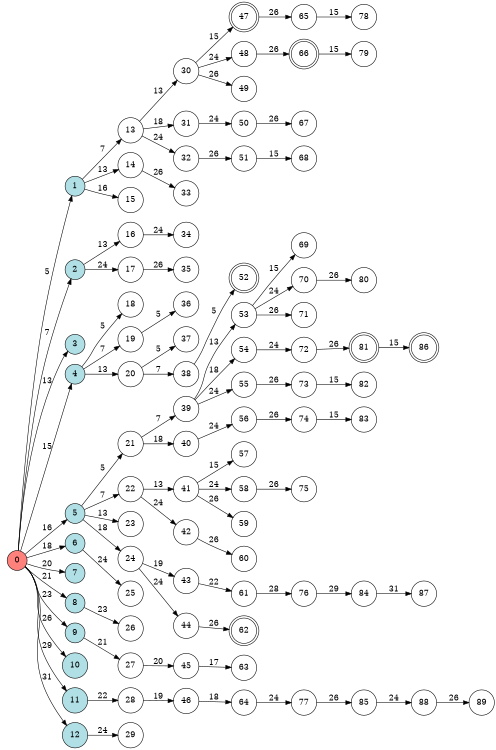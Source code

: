 digraph APTA {
__start0 [label="" shape="none"];

rankdir=LR;
size="8,5";

s0 [style="filled", color="black", fillcolor="#ff817b" shape="circle", label="0"];
s1 [style="filled", color="black", fillcolor="powderblue" shape="circle", label="1"];
s2 [style="filled", color="black", fillcolor="powderblue" shape="circle", label="2"];
s3 [style="filled", color="black", fillcolor="powderblue" shape="circle", label="3"];
s4 [style="filled", color="black", fillcolor="powderblue" shape="circle", label="4"];
s5 [style="filled", color="black", fillcolor="powderblue" shape="circle", label="5"];
s6 [style="filled", color="black", fillcolor="powderblue" shape="circle", label="6"];
s7 [style="filled", color="black", fillcolor="powderblue" shape="circle", label="7"];
s8 [style="filled", color="black", fillcolor="powderblue" shape="circle", label="8"];
s9 [style="filled", color="black", fillcolor="powderblue" shape="circle", label="9"];
s10 [style="filled", color="black", fillcolor="powderblue" shape="circle", label="10"];
s11 [style="filled", color="black", fillcolor="powderblue" shape="circle", label="11"];
s12 [style="filled", color="black", fillcolor="powderblue" shape="circle", label="12"];
s13 [style="filled", color="black", fillcolor="white" shape="circle", label="13"];
s14 [style="filled", color="black", fillcolor="white" shape="circle", label="14"];
s15 [style="filled", color="black", fillcolor="white" shape="circle", label="15"];
s16 [style="filled", color="black", fillcolor="white" shape="circle", label="16"];
s17 [style="filled", color="black", fillcolor="white" shape="circle", label="17"];
s18 [style="filled", color="black", fillcolor="white" shape="circle", label="18"];
s19 [style="filled", color="black", fillcolor="white" shape="circle", label="19"];
s20 [style="filled", color="black", fillcolor="white" shape="circle", label="20"];
s21 [style="filled", color="black", fillcolor="white" shape="circle", label="21"];
s22 [style="filled", color="black", fillcolor="white" shape="circle", label="22"];
s23 [style="filled", color="black", fillcolor="white" shape="circle", label="23"];
s24 [style="filled", color="black", fillcolor="white" shape="circle", label="24"];
s25 [style="filled", color="black", fillcolor="white" shape="circle", label="25"];
s26 [style="filled", color="black", fillcolor="white" shape="circle", label="26"];
s27 [style="filled", color="black", fillcolor="white" shape="circle", label="27"];
s28 [style="filled", color="black", fillcolor="white" shape="circle", label="28"];
s29 [style="filled", color="black", fillcolor="white" shape="circle", label="29"];
s30 [style="filled", color="black", fillcolor="white" shape="circle", label="30"];
s31 [style="filled", color="black", fillcolor="white" shape="circle", label="31"];
s32 [style="filled", color="black", fillcolor="white" shape="circle", label="32"];
s33 [style="filled", color="black", fillcolor="white" shape="circle", label="33"];
s34 [style="filled", color="black", fillcolor="white" shape="circle", label="34"];
s35 [style="filled", color="black", fillcolor="white" shape="circle", label="35"];
s36 [style="filled", color="black", fillcolor="white" shape="circle", label="36"];
s37 [style="filled", color="black", fillcolor="white" shape="circle", label="37"];
s38 [style="filled", color="black", fillcolor="white" shape="circle", label="38"];
s39 [style="filled", color="black", fillcolor="white" shape="circle", label="39"];
s40 [style="filled", color="black", fillcolor="white" shape="circle", label="40"];
s41 [style="filled", color="black", fillcolor="white" shape="circle", label="41"];
s42 [style="filled", color="black", fillcolor="white" shape="circle", label="42"];
s43 [style="filled", color="black", fillcolor="white" shape="circle", label="43"];
s44 [style="filled", color="black", fillcolor="white" shape="circle", label="44"];
s45 [style="filled", color="black", fillcolor="white" shape="circle", label="45"];
s46 [style="filled", color="black", fillcolor="white" shape="circle", label="46"];
s47 [style="rounded,filled", color="black", fillcolor="white" shape="doublecircle", label="47"];
s48 [style="filled", color="black", fillcolor="white" shape="circle", label="48"];
s49 [style="filled", color="black", fillcolor="white" shape="circle", label="49"];
s50 [style="filled", color="black", fillcolor="white" shape="circle", label="50"];
s51 [style="filled", color="black", fillcolor="white" shape="circle", label="51"];
s52 [style="rounded,filled", color="black", fillcolor="white" shape="doublecircle", label="52"];
s53 [style="filled", color="black", fillcolor="white" shape="circle", label="53"];
s54 [style="filled", color="black", fillcolor="white" shape="circle", label="54"];
s55 [style="filled", color="black", fillcolor="white" shape="circle", label="55"];
s56 [style="filled", color="black", fillcolor="white" shape="circle", label="56"];
s57 [style="filled", color="black", fillcolor="white" shape="circle", label="57"];
s58 [style="filled", color="black", fillcolor="white" shape="circle", label="58"];
s59 [style="filled", color="black", fillcolor="white" shape="circle", label="59"];
s60 [style="filled", color="black", fillcolor="white" shape="circle", label="60"];
s61 [style="filled", color="black", fillcolor="white" shape="circle", label="61"];
s62 [style="rounded,filled", color="black", fillcolor="white" shape="doublecircle", label="62"];
s63 [style="filled", color="black", fillcolor="white" shape="circle", label="63"];
s64 [style="filled", color="black", fillcolor="white" shape="circle", label="64"];
s65 [style="filled", color="black", fillcolor="white" shape="circle", label="65"];
s66 [style="rounded,filled", color="black", fillcolor="white" shape="doublecircle", label="66"];
s67 [style="filled", color="black", fillcolor="white" shape="circle", label="67"];
s68 [style="filled", color="black", fillcolor="white" shape="circle", label="68"];
s69 [style="filled", color="black", fillcolor="white" shape="circle", label="69"];
s70 [style="filled", color="black", fillcolor="white" shape="circle", label="70"];
s71 [style="filled", color="black", fillcolor="white" shape="circle", label="71"];
s72 [style="filled", color="black", fillcolor="white" shape="circle", label="72"];
s73 [style="filled", color="black", fillcolor="white" shape="circle", label="73"];
s74 [style="filled", color="black", fillcolor="white" shape="circle", label="74"];
s75 [style="filled", color="black", fillcolor="white" shape="circle", label="75"];
s76 [style="filled", color="black", fillcolor="white" shape="circle", label="76"];
s77 [style="filled", color="black", fillcolor="white" shape="circle", label="77"];
s78 [style="filled", color="black", fillcolor="white" shape="circle", label="78"];
s79 [style="filled", color="black", fillcolor="white" shape="circle", label="79"];
s80 [style="filled", color="black", fillcolor="white" shape="circle", label="80"];
s81 [style="rounded,filled", color="black", fillcolor="white" shape="doublecircle", label="81"];
s82 [style="filled", color="black", fillcolor="white" shape="circle", label="82"];
s83 [style="filled", color="black", fillcolor="white" shape="circle", label="83"];
s84 [style="filled", color="black", fillcolor="white" shape="circle", label="84"];
s85 [style="filled", color="black", fillcolor="white" shape="circle", label="85"];
s86 [style="rounded,filled", color="black", fillcolor="white" shape="doublecircle", label="86"];
s87 [style="filled", color="black", fillcolor="white" shape="circle", label="87"];
s88 [style="filled", color="black", fillcolor="white" shape="circle", label="88"];
s89 [style="filled", color="black", fillcolor="white" shape="circle", label="89"];
s0 -> s1 [label="5"];
s0 -> s2 [label="7"];
s0 -> s3 [label="13"];
s0 -> s4 [label="15"];
s0 -> s5 [label="16"];
s0 -> s6 [label="18"];
s0 -> s7 [label="20"];
s0 -> s8 [label="21"];
s0 -> s9 [label="23"];
s0 -> s10 [label="26"];
s0 -> s11 [label="29"];
s0 -> s12 [label="31"];
s1 -> s13 [label="7"];
s1 -> s14 [label="13"];
s1 -> s15 [label="16"];
s2 -> s16 [label="13"];
s2 -> s17 [label="24"];
s4 -> s18 [label="5"];
s4 -> s19 [label="7"];
s4 -> s20 [label="13"];
s5 -> s21 [label="5"];
s5 -> s22 [label="7"];
s5 -> s23 [label="13"];
s5 -> s24 [label="18"];
s6 -> s25 [label="24"];
s8 -> s26 [label="23"];
s9 -> s27 [label="21"];
s11 -> s28 [label="22"];
s12 -> s29 [label="24"];
s13 -> s30 [label="13"];
s13 -> s31 [label="18"];
s13 -> s32 [label="24"];
s14 -> s33 [label="26"];
s16 -> s34 [label="24"];
s17 -> s35 [label="26"];
s19 -> s36 [label="5"];
s20 -> s37 [label="5"];
s20 -> s38 [label="7"];
s21 -> s39 [label="7"];
s21 -> s40 [label="18"];
s22 -> s41 [label="13"];
s22 -> s42 [label="24"];
s24 -> s43 [label="19"];
s24 -> s44 [label="24"];
s27 -> s45 [label="20"];
s28 -> s46 [label="19"];
s30 -> s47 [label="15"];
s30 -> s48 [label="24"];
s30 -> s49 [label="26"];
s31 -> s50 [label="24"];
s32 -> s51 [label="26"];
s38 -> s52 [label="5"];
s39 -> s53 [label="13"];
s39 -> s54 [label="18"];
s39 -> s55 [label="24"];
s40 -> s56 [label="24"];
s41 -> s57 [label="15"];
s41 -> s58 [label="24"];
s41 -> s59 [label="26"];
s42 -> s60 [label="26"];
s43 -> s61 [label="22"];
s44 -> s62 [label="26"];
s45 -> s63 [label="17"];
s46 -> s64 [label="18"];
s47 -> s65 [label="26"];
s48 -> s66 [label="26"];
s50 -> s67 [label="26"];
s51 -> s68 [label="15"];
s53 -> s69 [label="15"];
s53 -> s70 [label="24"];
s53 -> s71 [label="26"];
s54 -> s72 [label="24"];
s55 -> s73 [label="26"];
s56 -> s74 [label="26"];
s58 -> s75 [label="26"];
s61 -> s76 [label="28"];
s64 -> s77 [label="24"];
s65 -> s78 [label="15"];
s66 -> s79 [label="15"];
s70 -> s80 [label="26"];
s72 -> s81 [label="26"];
s73 -> s82 [label="15"];
s74 -> s83 [label="15"];
s76 -> s84 [label="29"];
s77 -> s85 [label="26"];
s81 -> s86 [label="15"];
s84 -> s87 [label="31"];
s85 -> s88 [label="24"];
s88 -> s89 [label="26"];

}